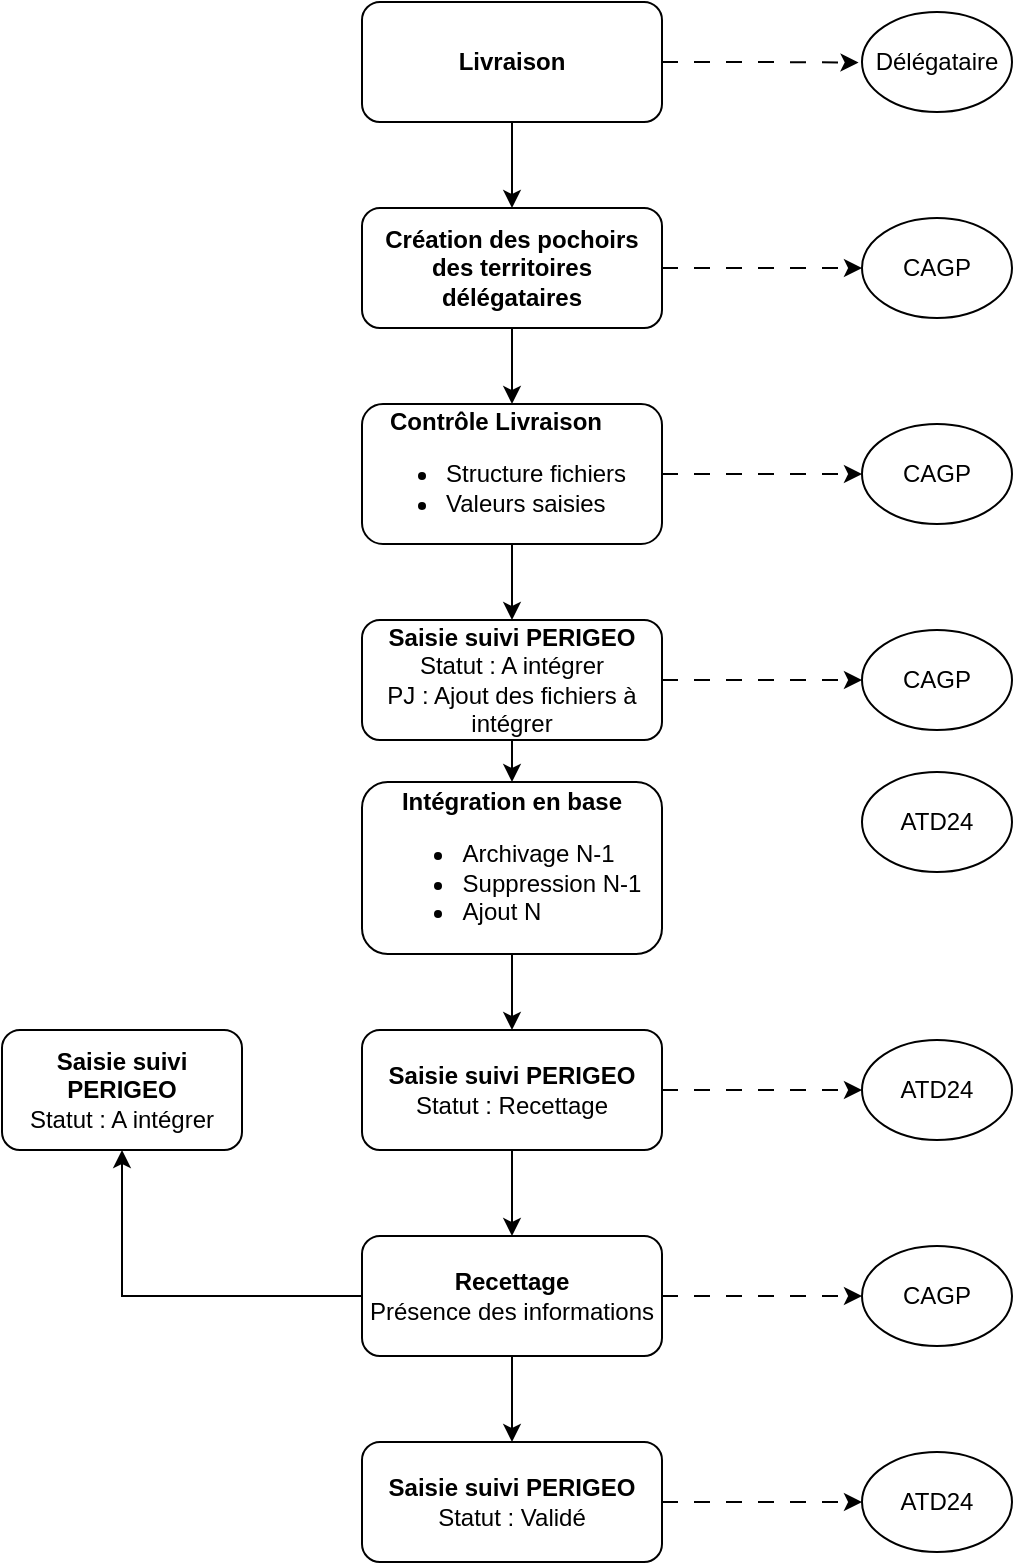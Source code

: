 <mxfile version="24.8.6">
  <diagram name="Page-1" id="bsnWSTosYQb0qHQ5N7Ny">
    <mxGraphModel dx="2022" dy="615" grid="1" gridSize="10" guides="1" tooltips="1" connect="1" arrows="1" fold="1" page="1" pageScale="1" pageWidth="827" pageHeight="1169" math="0" shadow="0">
      <root>
        <mxCell id="0" />
        <mxCell id="1" parent="0" />
        <mxCell id="grSSC23IrZUVa-1DifsZ-12" style="edgeStyle=orthogonalEdgeStyle;rounded=0;orthogonalLoop=1;jettySize=auto;html=1;entryX=0;entryY=0.5;entryDx=0;entryDy=0;dashed=1;dashPattern=8 8;" edge="1" parent="1" source="grSSC23IrZUVa-1DifsZ-2" target="grSSC23IrZUVa-1DifsZ-11">
          <mxGeometry relative="1" as="geometry" />
        </mxCell>
        <mxCell id="grSSC23IrZUVa-1DifsZ-32" style="edgeStyle=orthogonalEdgeStyle;rounded=0;orthogonalLoop=1;jettySize=auto;html=1;entryX=0.5;entryY=0;entryDx=0;entryDy=0;" edge="1" parent="1" source="grSSC23IrZUVa-1DifsZ-2" target="grSSC23IrZUVa-1DifsZ-27">
          <mxGeometry relative="1" as="geometry" />
        </mxCell>
        <mxCell id="grSSC23IrZUVa-1DifsZ-2" value="&lt;b&gt;Création des pochoirs des territoires délégataires&lt;/b&gt;" style="rounded=1;whiteSpace=wrap;html=1;" vertex="1" parent="1">
          <mxGeometry x="150" y="153" width="150" height="60" as="geometry" />
        </mxCell>
        <mxCell id="grSSC23IrZUVa-1DifsZ-14" style="edgeStyle=orthogonalEdgeStyle;rounded=0;orthogonalLoop=1;jettySize=auto;html=1;exitX=1;exitY=0.5;exitDx=0;exitDy=0;entryX=0;entryY=0.5;entryDx=0;entryDy=0;dashed=1;dashPattern=8 8;" edge="1" parent="1" source="grSSC23IrZUVa-1DifsZ-3" target="grSSC23IrZUVa-1DifsZ-13">
          <mxGeometry relative="1" as="geometry" />
        </mxCell>
        <mxCell id="grSSC23IrZUVa-1DifsZ-35" style="edgeStyle=orthogonalEdgeStyle;rounded=0;orthogonalLoop=1;jettySize=auto;html=1;entryX=0.5;entryY=0;entryDx=0;entryDy=0;" edge="1" parent="1" source="grSSC23IrZUVa-1DifsZ-3" target="grSSC23IrZUVa-1DifsZ-4">
          <mxGeometry relative="1" as="geometry" />
        </mxCell>
        <mxCell id="grSSC23IrZUVa-1DifsZ-3" value="&lt;b&gt;Saisie suivi PERIGEO&lt;/b&gt;&lt;div&gt;Statut : A intégrer&lt;/div&gt;&lt;div&gt;PJ : Ajout des fichiers à intégrer&lt;/div&gt;" style="rounded=1;whiteSpace=wrap;html=1;" vertex="1" parent="1">
          <mxGeometry x="150" y="359" width="150" height="60" as="geometry" />
        </mxCell>
        <mxCell id="grSSC23IrZUVa-1DifsZ-37" style="edgeStyle=orthogonalEdgeStyle;rounded=0;orthogonalLoop=1;jettySize=auto;html=1;entryX=0.5;entryY=0;entryDx=0;entryDy=0;" edge="1" parent="1" source="grSSC23IrZUVa-1DifsZ-4" target="grSSC23IrZUVa-1DifsZ-5">
          <mxGeometry relative="1" as="geometry" />
        </mxCell>
        <mxCell id="grSSC23IrZUVa-1DifsZ-4" value="&lt;b&gt;Intégration en base&lt;/b&gt;&lt;div&gt;&lt;ul&gt;&lt;li style=&quot;text-align: left;&quot;&gt;Archivage N-1&lt;/li&gt;&lt;li style=&quot;text-align: left;&quot;&gt;Suppression N-1&lt;/li&gt;&lt;li style=&quot;text-align: left;&quot;&gt;Ajout N&lt;/li&gt;&lt;/ul&gt;&lt;/div&gt;" style="rounded=1;whiteSpace=wrap;html=1;" vertex="1" parent="1">
          <mxGeometry x="150" y="440" width="150" height="86" as="geometry" />
        </mxCell>
        <mxCell id="grSSC23IrZUVa-1DifsZ-17" style="edgeStyle=orthogonalEdgeStyle;rounded=0;orthogonalLoop=1;jettySize=auto;html=1;exitX=1;exitY=0.5;exitDx=0;exitDy=0;entryX=0;entryY=0.5;entryDx=0;entryDy=0;dashed=1;dashPattern=8 8;" edge="1" parent="1" source="grSSC23IrZUVa-1DifsZ-5" target="grSSC23IrZUVa-1DifsZ-16">
          <mxGeometry relative="1" as="geometry" />
        </mxCell>
        <mxCell id="grSSC23IrZUVa-1DifsZ-38" style="edgeStyle=orthogonalEdgeStyle;rounded=0;orthogonalLoop=1;jettySize=auto;html=1;entryX=0.5;entryY=0;entryDx=0;entryDy=0;" edge="1" parent="1" source="grSSC23IrZUVa-1DifsZ-5" target="grSSC23IrZUVa-1DifsZ-6">
          <mxGeometry relative="1" as="geometry" />
        </mxCell>
        <mxCell id="grSSC23IrZUVa-1DifsZ-5" value="&lt;b&gt;Saisie suivi PERIGEO&lt;/b&gt;&lt;div&gt;Statut : Recettage&lt;/div&gt;" style="rounded=1;whiteSpace=wrap;html=1;" vertex="1" parent="1">
          <mxGeometry x="150" y="564" width="150" height="60" as="geometry" />
        </mxCell>
        <mxCell id="grSSC23IrZUVa-1DifsZ-19" style="edgeStyle=orthogonalEdgeStyle;rounded=0;orthogonalLoop=1;jettySize=auto;html=1;exitX=1;exitY=0.5;exitDx=0;exitDy=0;dashed=1;dashPattern=8 8;" edge="1" parent="1" source="grSSC23IrZUVa-1DifsZ-6" target="grSSC23IrZUVa-1DifsZ-18">
          <mxGeometry relative="1" as="geometry" />
        </mxCell>
        <mxCell id="grSSC23IrZUVa-1DifsZ-39" style="edgeStyle=orthogonalEdgeStyle;rounded=0;orthogonalLoop=1;jettySize=auto;html=1;entryX=0.5;entryY=0;entryDx=0;entryDy=0;" edge="1" parent="1" source="grSSC23IrZUVa-1DifsZ-6" target="grSSC23IrZUVa-1DifsZ-7">
          <mxGeometry relative="1" as="geometry" />
        </mxCell>
        <mxCell id="grSSC23IrZUVa-1DifsZ-40" style="edgeStyle=orthogonalEdgeStyle;rounded=0;orthogonalLoop=1;jettySize=auto;html=1;exitX=0;exitY=0.5;exitDx=0;exitDy=0;entryX=0.5;entryY=1;entryDx=0;entryDy=0;" edge="1" parent="1" source="grSSC23IrZUVa-1DifsZ-6" target="grSSC23IrZUVa-1DifsZ-23">
          <mxGeometry relative="1" as="geometry" />
        </mxCell>
        <mxCell id="grSSC23IrZUVa-1DifsZ-6" value="&lt;b&gt;Recettage&lt;/b&gt;&lt;div&gt;Présence des informations&lt;/div&gt;" style="rounded=1;whiteSpace=wrap;html=1;" vertex="1" parent="1">
          <mxGeometry x="150" y="667" width="150" height="60" as="geometry" />
        </mxCell>
        <mxCell id="grSSC23IrZUVa-1DifsZ-21" style="edgeStyle=orthogonalEdgeStyle;rounded=0;orthogonalLoop=1;jettySize=auto;html=1;exitX=1;exitY=0.5;exitDx=0;exitDy=0;entryX=0;entryY=0.5;entryDx=0;entryDy=0;dashed=1;dashPattern=8 8;" edge="1" parent="1" source="grSSC23IrZUVa-1DifsZ-7" target="grSSC23IrZUVa-1DifsZ-20">
          <mxGeometry relative="1" as="geometry" />
        </mxCell>
        <mxCell id="grSSC23IrZUVa-1DifsZ-7" value="&lt;b&gt;Saisie suivi PERIGEO&lt;/b&gt;&lt;div&gt;Statut : Validé&lt;/div&gt;" style="rounded=1;whiteSpace=wrap;html=1;" vertex="1" parent="1">
          <mxGeometry x="150" y="770" width="150" height="60" as="geometry" />
        </mxCell>
        <mxCell id="grSSC23IrZUVa-1DifsZ-9" style="edgeStyle=orthogonalEdgeStyle;rounded=0;orthogonalLoop=1;jettySize=auto;html=1;exitX=1;exitY=0.5;exitDx=0;exitDy=0;entryX=-0.023;entryY=0.505;entryDx=0;entryDy=0;entryPerimeter=0;dashed=1;dashPattern=8 8;" edge="1" parent="1" source="grSSC23IrZUVa-1DifsZ-8" target="grSSC23IrZUVa-1DifsZ-10">
          <mxGeometry relative="1" as="geometry">
            <mxPoint x="360" y="110" as="targetPoint" />
          </mxGeometry>
        </mxCell>
        <mxCell id="grSSC23IrZUVa-1DifsZ-31" style="edgeStyle=orthogonalEdgeStyle;rounded=0;orthogonalLoop=1;jettySize=auto;html=1;exitX=0.5;exitY=1;exitDx=0;exitDy=0;entryX=0.5;entryY=0;entryDx=0;entryDy=0;" edge="1" parent="1" source="grSSC23IrZUVa-1DifsZ-8" target="grSSC23IrZUVa-1DifsZ-2">
          <mxGeometry relative="1" as="geometry" />
        </mxCell>
        <mxCell id="grSSC23IrZUVa-1DifsZ-8" value="&lt;b&gt;Livraison&lt;/b&gt;" style="rounded=1;whiteSpace=wrap;html=1;" vertex="1" parent="1">
          <mxGeometry x="150" y="50" width="150" height="60" as="geometry" />
        </mxCell>
        <mxCell id="grSSC23IrZUVa-1DifsZ-10" value="Délégataire" style="ellipse;whiteSpace=wrap;html=1;" vertex="1" parent="1">
          <mxGeometry x="400" y="55" width="75" height="50" as="geometry" />
        </mxCell>
        <mxCell id="grSSC23IrZUVa-1DifsZ-11" value="CAGP" style="ellipse;whiteSpace=wrap;html=1;" vertex="1" parent="1">
          <mxGeometry x="400" y="158" width="75" height="50" as="geometry" />
        </mxCell>
        <mxCell id="grSSC23IrZUVa-1DifsZ-13" value="CAGP" style="ellipse;whiteSpace=wrap;html=1;" vertex="1" parent="1">
          <mxGeometry x="400" y="364" width="75" height="50" as="geometry" />
        </mxCell>
        <mxCell id="grSSC23IrZUVa-1DifsZ-15" value="ATD24" style="ellipse;whiteSpace=wrap;html=1;" vertex="1" parent="1">
          <mxGeometry x="400" y="435" width="75" height="50" as="geometry" />
        </mxCell>
        <mxCell id="grSSC23IrZUVa-1DifsZ-16" value="ATD24" style="ellipse;whiteSpace=wrap;html=1;" vertex="1" parent="1">
          <mxGeometry x="400" y="569" width="75" height="50" as="geometry" />
        </mxCell>
        <mxCell id="grSSC23IrZUVa-1DifsZ-18" value="CAGP" style="ellipse;whiteSpace=wrap;html=1;" vertex="1" parent="1">
          <mxGeometry x="400" y="672" width="75" height="50" as="geometry" />
        </mxCell>
        <mxCell id="grSSC23IrZUVa-1DifsZ-20" value="ATD24" style="ellipse;whiteSpace=wrap;html=1;" vertex="1" parent="1">
          <mxGeometry x="400" y="775" width="75" height="50" as="geometry" />
        </mxCell>
        <mxCell id="grSSC23IrZUVa-1DifsZ-23" value="&lt;b&gt;Saisie suivi PERIGEO&lt;/b&gt;&lt;div&gt;Statut : A intégrer&lt;/div&gt;" style="rounded=1;whiteSpace=wrap;html=1;" vertex="1" parent="1">
          <mxGeometry x="-30" y="564" width="120" height="60" as="geometry" />
        </mxCell>
        <mxCell id="grSSC23IrZUVa-1DifsZ-34" style="edgeStyle=orthogonalEdgeStyle;rounded=0;orthogonalLoop=1;jettySize=auto;html=1;entryX=0.5;entryY=0;entryDx=0;entryDy=0;" edge="1" parent="1" source="grSSC23IrZUVa-1DifsZ-27" target="grSSC23IrZUVa-1DifsZ-3">
          <mxGeometry relative="1" as="geometry" />
        </mxCell>
        <mxCell id="grSSC23IrZUVa-1DifsZ-43" style="edgeStyle=orthogonalEdgeStyle;rounded=0;orthogonalLoop=1;jettySize=auto;html=1;exitX=1;exitY=0.5;exitDx=0;exitDy=0;dashed=1;dashPattern=8 8;" edge="1" parent="1" source="grSSC23IrZUVa-1DifsZ-27" target="grSSC23IrZUVa-1DifsZ-42">
          <mxGeometry relative="1" as="geometry" />
        </mxCell>
        <mxCell id="grSSC23IrZUVa-1DifsZ-27" value="&lt;div style=&quot;text-align: center;&quot;&gt;&lt;b style=&quot;background-color: initial;&quot;&gt;Contrôle Livraison&lt;/b&gt;&lt;/div&gt;&lt;div style=&quot;line-height: 120%;&quot;&gt;&lt;ul style=&quot;line-height: 120%;&quot;&gt;&lt;li&gt;&lt;span style=&quot;background-color: initial;&quot;&gt;Structure fichiers&lt;/span&gt;&lt;/li&gt;&lt;li&gt;&lt;span style=&quot;background-color: initial;&quot;&gt;Valeurs saisies&lt;/span&gt;&lt;/li&gt;&lt;/ul&gt;&lt;/div&gt;" style="rounded=1;whiteSpace=wrap;html=1;align=left;" vertex="1" parent="1">
          <mxGeometry x="150" y="251" width="150" height="70" as="geometry" />
        </mxCell>
        <mxCell id="grSSC23IrZUVa-1DifsZ-42" value="CAGP" style="ellipse;whiteSpace=wrap;html=1;" vertex="1" parent="1">
          <mxGeometry x="400" y="261" width="75" height="50" as="geometry" />
        </mxCell>
      </root>
    </mxGraphModel>
  </diagram>
</mxfile>
